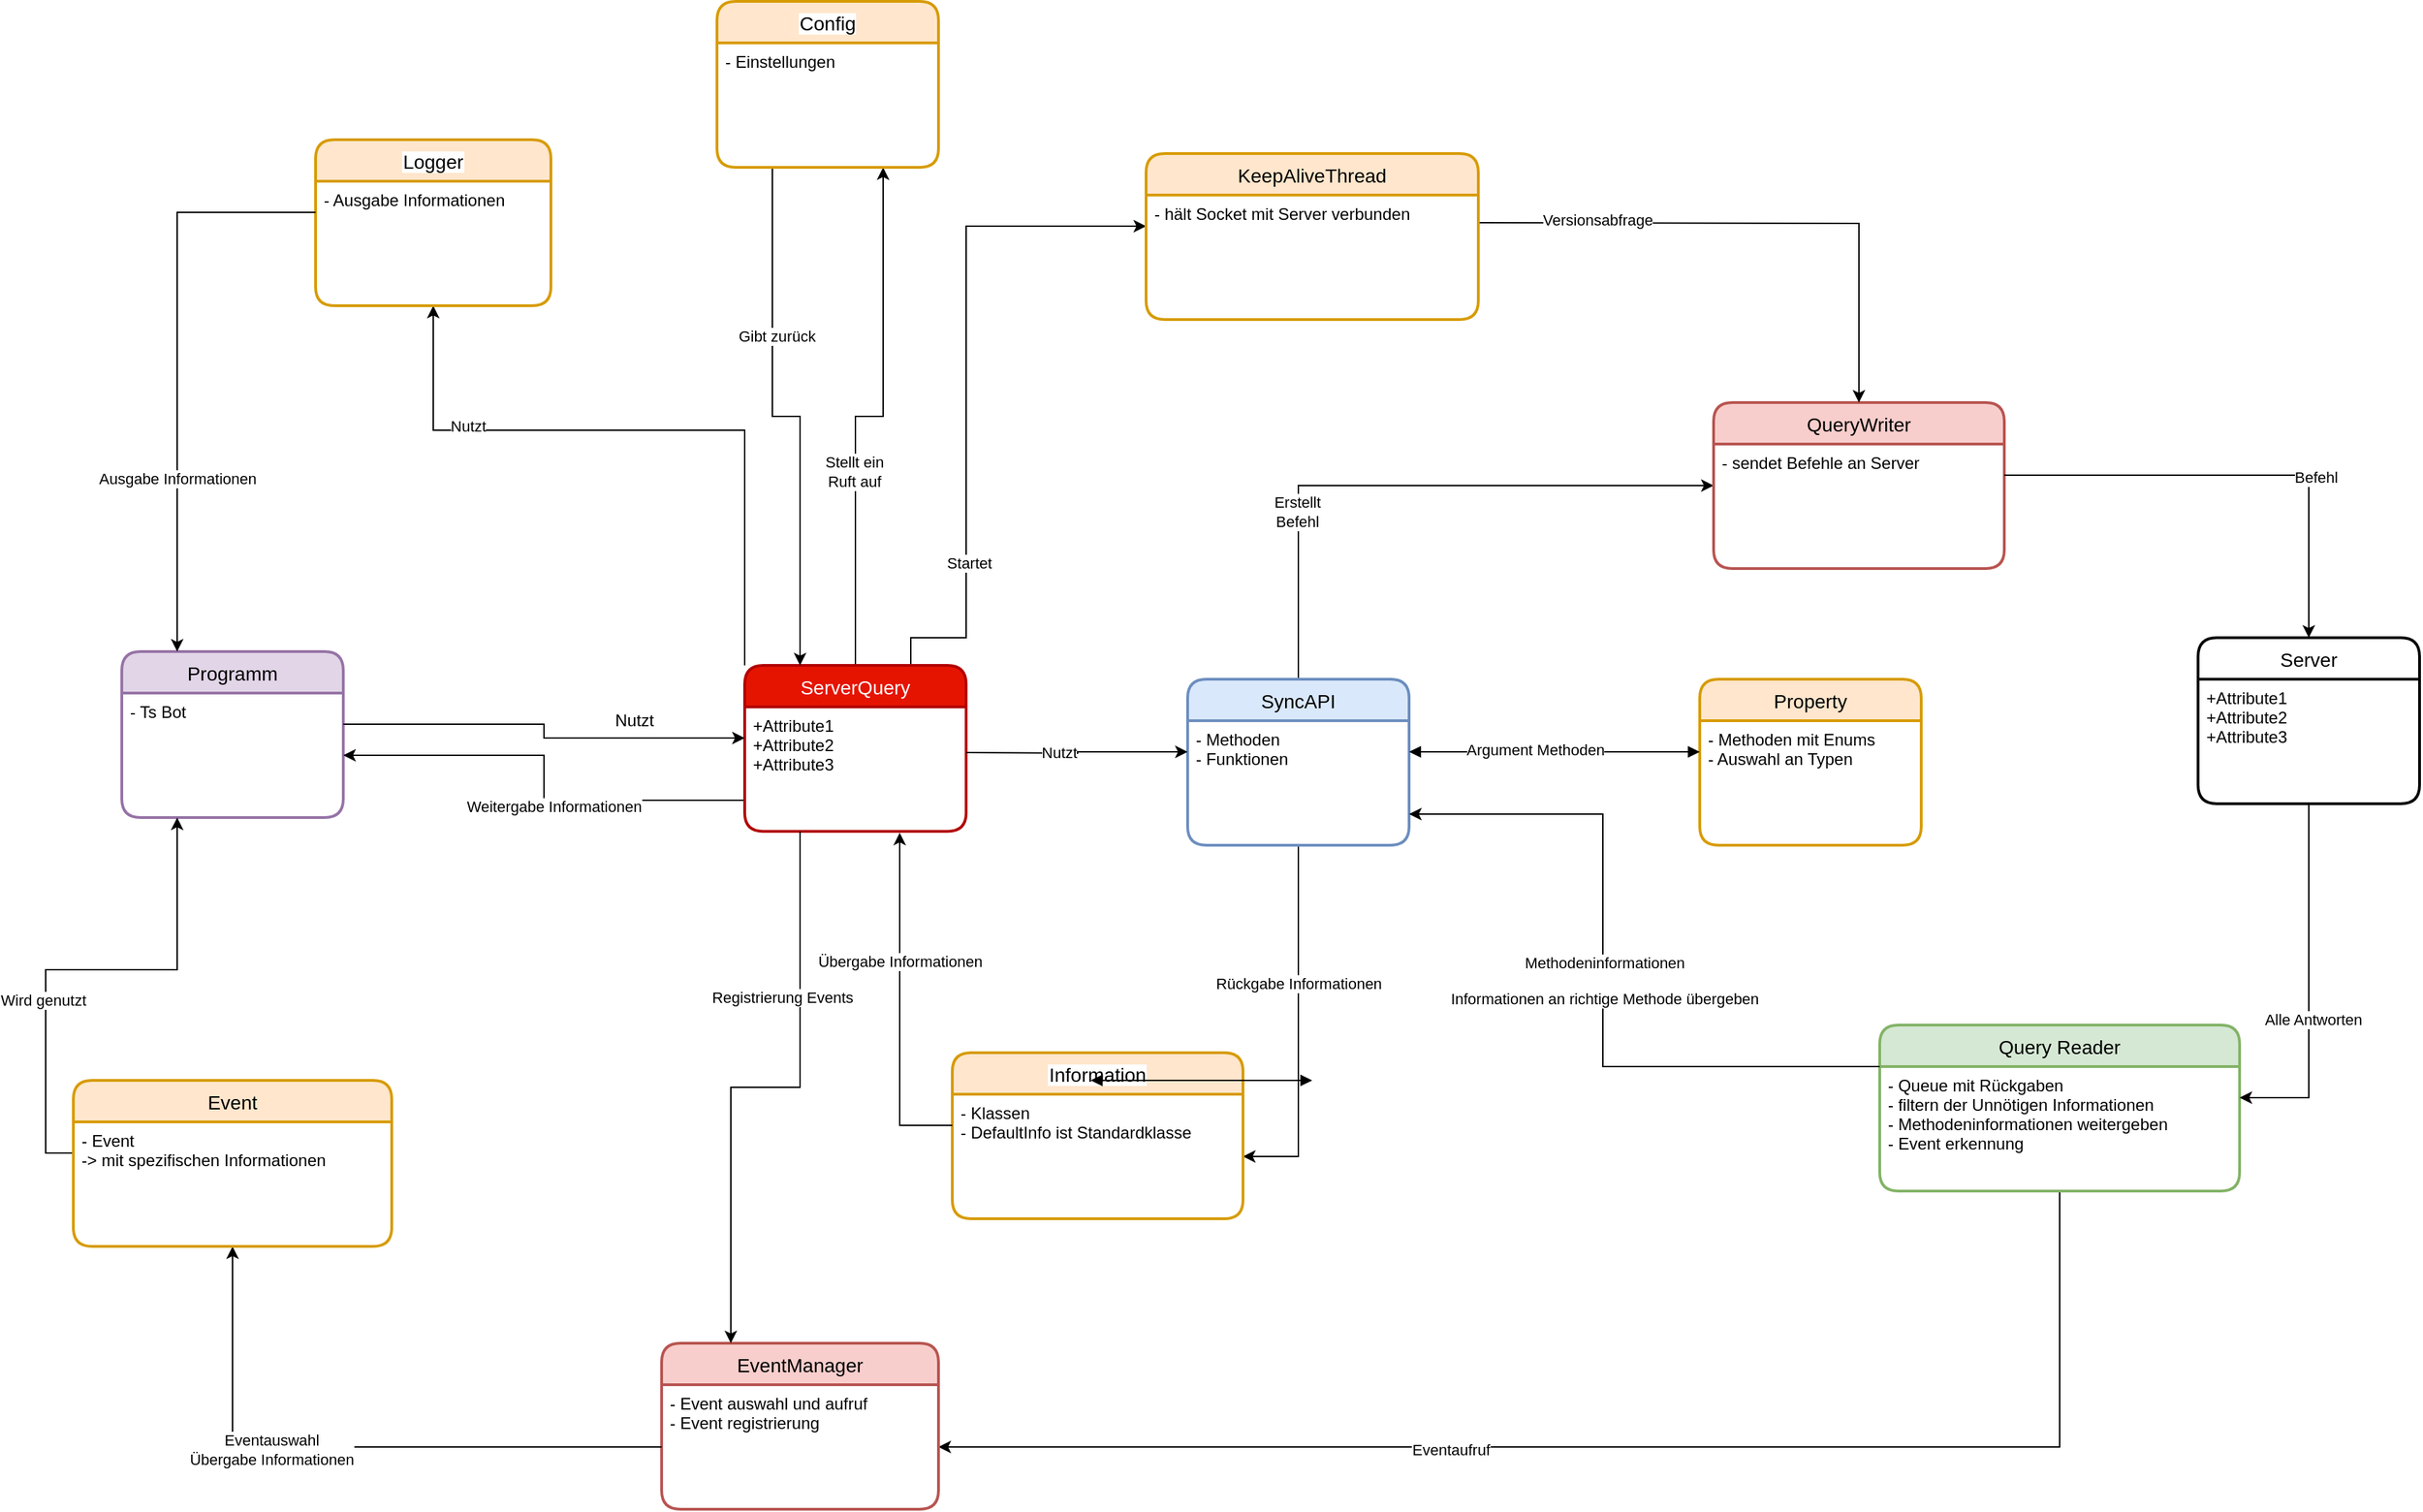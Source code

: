 <mxfile version="14.8.3" type="device"><diagram id="m2glpfvH5ywCTf7RJpZ0" name="Page-1"><mxGraphModel dx="3326" dy="2297" grid="1" gridSize="10" guides="1" tooltips="1" connect="1" arrows="1" fold="1" page="1" pageScale="1" pageWidth="827" pageHeight="1169" math="0" shadow="0"><root><mxCell id="0"/><mxCell id="1" parent="0"/><mxCell id="uwrYkVVjNeGoQ8k8Akw0-9" style="edgeStyle=orthogonalEdgeStyle;rounded=0;orthogonalLoop=1;jettySize=auto;html=1;exitX=0.5;exitY=0;exitDx=0;exitDy=0;entryX=0;entryY=0.5;entryDx=0;entryDy=0;" parent="1" source="uwrYkVVjNeGoQ8k8Akw0-1" target="uwrYkVVjNeGoQ8k8Akw0-3" edge="1"><mxGeometry relative="1" as="geometry"/></mxCell><mxCell id="uwrYkVVjNeGoQ8k8Akw0-10" value="Erstellt &lt;br&gt;&lt;div&gt;Befehl&lt;/div&gt;" style="edgeLabel;html=1;align=center;verticalAlign=middle;resizable=0;points=[];" parent="uwrYkVVjNeGoQ8k8Akw0-9" vertex="1" connectable="0"><mxGeometry x="-0.451" y="1" relative="1" as="geometry"><mxPoint as="offset"/></mxGeometry></mxCell><mxCell id="YSjbmUoF3AUF8zh7krCH-42" style="edgeStyle=orthogonalEdgeStyle;rounded=0;orthogonalLoop=1;jettySize=auto;html=1;exitX=0.5;exitY=1;exitDx=0;exitDy=0;entryX=1;entryY=0.5;entryDx=0;entryDy=0;" parent="1" source="uwrYkVVjNeGoQ8k8Akw0-1" target="YSjbmUoF3AUF8zh7krCH-41" edge="1"><mxGeometry relative="1" as="geometry"/></mxCell><mxCell id="YSjbmUoF3AUF8zh7krCH-44" value="Rückgabe Informationen" style="edgeLabel;html=1;align=center;verticalAlign=middle;resizable=0;points=[];" parent="YSjbmUoF3AUF8zh7krCH-42" vertex="1" connectable="0"><mxGeometry x="0.111" y="2" relative="1" as="geometry"><mxPoint x="-2" y="-47" as="offset"/></mxGeometry></mxCell><mxCell id="uwrYkVVjNeGoQ8k8Akw0-1" value="SyncAPI" style="swimlane;childLayout=stackLayout;horizontal=1;startSize=30;horizontalStack=0;rounded=1;fontSize=14;fontStyle=0;strokeWidth=2;resizeParent=0;resizeLast=1;shadow=0;dashed=0;align=center;fillColor=#dae8fc;strokeColor=#6c8ebf;" parent="1" vertex="1"><mxGeometry x="10" y="330" width="160" height="120" as="geometry"/></mxCell><mxCell id="uwrYkVVjNeGoQ8k8Akw0-2" value="- Methoden&#xA;- Funktionen&#xA;" style="align=left;strokeColor=none;fillColor=none;spacingLeft=4;fontSize=12;verticalAlign=top;resizable=0;rotatable=0;part=1;" parent="uwrYkVVjNeGoQ8k8Akw0-1" vertex="1"><mxGeometry y="30" width="160" height="90" as="geometry"/></mxCell><mxCell id="uwrYkVVjNeGoQ8k8Akw0-3" value="QueryWriter" style="swimlane;childLayout=stackLayout;horizontal=1;startSize=30;horizontalStack=0;rounded=1;fontSize=14;fontStyle=0;strokeWidth=2;resizeParent=0;resizeLast=1;shadow=0;dashed=0;align=center;fillColor=#f8cecc;strokeColor=#b85450;" parent="1" vertex="1"><mxGeometry x="390" y="130" width="210" height="120" as="geometry"/></mxCell><mxCell id="uwrYkVVjNeGoQ8k8Akw0-4" value="- sendet Befehle an Server&#xA;" style="align=left;strokeColor=none;fillColor=none;spacingLeft=4;fontSize=12;verticalAlign=top;resizable=0;rotatable=0;part=1;" parent="uwrYkVVjNeGoQ8k8Akw0-3" vertex="1"><mxGeometry y="30" width="210" height="90" as="geometry"/></mxCell><mxCell id="uwrYkVVjNeGoQ8k8Akw0-36" style="edgeStyle=orthogonalEdgeStyle;rounded=0;orthogonalLoop=1;jettySize=auto;html=1;entryX=1;entryY=0.5;entryDx=0;entryDy=0;" parent="1" source="uwrYkVVjNeGoQ8k8Akw0-11" target="uwrYkVVjNeGoQ8k8Akw0-35" edge="1"><mxGeometry relative="1" as="geometry"><Array as="points"><mxPoint x="640" y="885"/></Array></mxGeometry></mxCell><mxCell id="uwrYkVVjNeGoQ8k8Akw0-38" value="Eventaufruf" style="edgeLabel;html=1;align=center;verticalAlign=middle;resizable=0;points=[];" parent="uwrYkVVjNeGoQ8k8Akw0-36" vertex="1" connectable="0"><mxGeometry x="0.257" y="2" relative="1" as="geometry"><mxPoint as="offset"/></mxGeometry></mxCell><mxCell id="uwrYkVVjNeGoQ8k8Akw0-11" value="Query Reader" style="swimlane;childLayout=stackLayout;horizontal=1;startSize=30;horizontalStack=0;rounded=1;fontSize=14;fontStyle=0;strokeWidth=2;resizeParent=0;resizeLast=1;shadow=0;dashed=0;align=center;fillColor=#d5e8d4;strokeColor=#82b366;" parent="1" vertex="1"><mxGeometry x="510" y="580" width="260" height="120" as="geometry"/></mxCell><mxCell id="uwrYkVVjNeGoQ8k8Akw0-12" value="- Queue mit Rückgaben&#xA;- filtern der Unnötigen Informationen&#xA;- Methodeninformationen weitergeben&#xA;- Event erkennung&#xA;" style="align=left;strokeColor=none;fillColor=none;spacingLeft=4;fontSize=12;verticalAlign=top;resizable=0;rotatable=0;part=1;" parent="uwrYkVVjNeGoQ8k8Akw0-11" vertex="1"><mxGeometry y="30" width="260" height="90" as="geometry"/></mxCell><mxCell id="uwrYkVVjNeGoQ8k8Akw0-13" value="Server" style="swimlane;childLayout=stackLayout;horizontal=1;startSize=30;horizontalStack=0;rounded=1;fontSize=14;fontStyle=0;strokeWidth=2;resizeParent=0;resizeLast=1;shadow=0;dashed=0;align=center;" parent="1" vertex="1"><mxGeometry x="740" y="300" width="160" height="120" as="geometry"/></mxCell><mxCell id="uwrYkVVjNeGoQ8k8Akw0-14" value="+Attribute1&#xA;+Attribute2&#xA;+Attribute3" style="align=left;strokeColor=none;fillColor=none;spacingLeft=4;fontSize=12;verticalAlign=top;resizable=0;rotatable=0;part=1;" parent="uwrYkVVjNeGoQ8k8Akw0-13" vertex="1"><mxGeometry y="30" width="160" height="90" as="geometry"/></mxCell><mxCell id="uwrYkVVjNeGoQ8k8Akw0-15" style="edgeStyle=orthogonalEdgeStyle;rounded=0;orthogonalLoop=1;jettySize=auto;html=1;exitX=1;exitY=0.25;exitDx=0;exitDy=0;entryX=0.5;entryY=0;entryDx=0;entryDy=0;" parent="1" source="uwrYkVVjNeGoQ8k8Akw0-4" target="uwrYkVVjNeGoQ8k8Akw0-13" edge="1"><mxGeometry relative="1" as="geometry"><Array as="points"><mxPoint x="820" y="183"/></Array></mxGeometry></mxCell><mxCell id="uwrYkVVjNeGoQ8k8Akw0-16" value="Befehl" style="edgeLabel;html=1;align=center;verticalAlign=middle;resizable=0;points=[];" parent="uwrYkVVjNeGoQ8k8Akw0-15" vertex="1" connectable="0"><mxGeometry x="0.314" y="5" relative="1" as="geometry"><mxPoint as="offset"/></mxGeometry></mxCell><mxCell id="uwrYkVVjNeGoQ8k8Akw0-20" style="edgeStyle=orthogonalEdgeStyle;rounded=0;orthogonalLoop=1;jettySize=auto;html=1;exitX=0.5;exitY=1;exitDx=0;exitDy=0;entryX=1;entryY=0.25;entryDx=0;entryDy=0;" parent="1" source="uwrYkVVjNeGoQ8k8Akw0-14" target="uwrYkVVjNeGoQ8k8Akw0-12" edge="1"><mxGeometry relative="1" as="geometry"/></mxCell><mxCell id="uwrYkVVjNeGoQ8k8Akw0-21" value="Alle Antworten" style="edgeLabel;html=1;align=center;verticalAlign=middle;resizable=0;points=[];" parent="uwrYkVVjNeGoQ8k8Akw0-20" vertex="1" connectable="0"><mxGeometry x="0.187" y="3" relative="1" as="geometry"><mxPoint as="offset"/></mxGeometry></mxCell><mxCell id="uwrYkVVjNeGoQ8k8Akw0-26" value="Programm" style="swimlane;childLayout=stackLayout;horizontal=1;startSize=30;horizontalStack=0;rounded=1;fontSize=14;fontStyle=0;strokeWidth=2;resizeParent=0;resizeLast=1;shadow=0;dashed=0;align=center;fillColor=#e1d5e7;strokeColor=#9673a6;" parent="1" vertex="1"><mxGeometry x="-760" y="310" width="160" height="120" as="geometry"><mxRectangle x="-390" y="330" width="110" height="30" as="alternateBounds"/></mxGeometry></mxCell><mxCell id="uwrYkVVjNeGoQ8k8Akw0-27" value="- Ts Bot&#xA;" style="align=left;strokeColor=none;fillColor=none;spacingLeft=4;fontSize=12;verticalAlign=top;resizable=0;rotatable=0;part=1;" parent="uwrYkVVjNeGoQ8k8Akw0-26" vertex="1"><mxGeometry y="30" width="160" height="90" as="geometry"/></mxCell><mxCell id="uwrYkVVjNeGoQ8k8Akw0-34" value="EventManager" style="swimlane;childLayout=stackLayout;horizontal=1;startSize=30;horizontalStack=0;rounded=1;fontSize=14;fontStyle=0;strokeWidth=2;resizeParent=0;resizeLast=1;shadow=0;dashed=0;align=center;fillColor=#f8cecc;strokeColor=#b85450;" parent="1" vertex="1"><mxGeometry x="-370" y="810" width="200" height="120" as="geometry"><mxRectangle x="10" y="770" width="140" height="30" as="alternateBounds"/></mxGeometry></mxCell><mxCell id="uwrYkVVjNeGoQ8k8Akw0-35" value="- Event auswahl und aufruf&#xA;- Event registrierung&#xA;" style="align=left;strokeColor=none;fillColor=none;spacingLeft=4;fontSize=12;verticalAlign=top;resizable=0;rotatable=0;part=1;" parent="uwrYkVVjNeGoQ8k8Akw0-34" vertex="1"><mxGeometry y="30" width="200" height="90" as="geometry"/></mxCell><mxCell id="uwrYkVVjNeGoQ8k8Akw0-39" style="edgeStyle=orthogonalEdgeStyle;rounded=0;orthogonalLoop=1;jettySize=auto;html=1;entryX=0.5;entryY=1;entryDx=0;entryDy=0;" parent="1" source="uwrYkVVjNeGoQ8k8Akw0-35" target="YSjbmUoF3AUF8zh7krCH-21" edge="1"><mxGeometry relative="1" as="geometry"><mxPoint x="-510" y="720" as="targetPoint"/></mxGeometry></mxCell><mxCell id="uwrYkVVjNeGoQ8k8Akw0-40" value="&lt;div&gt;Eventauswahl&lt;/div&gt;&lt;div&gt;Übergabe Informationen&lt;br&gt;&lt;/div&gt;" style="edgeLabel;html=1;align=center;verticalAlign=middle;resizable=0;points=[];" parent="uwrYkVVjNeGoQ8k8Akw0-39" vertex="1" connectable="0"><mxGeometry x="0.242" y="2" relative="1" as="geometry"><mxPoint as="offset"/></mxGeometry></mxCell><mxCell id="YSjbmUoF3AUF8zh7krCH-4" style="edgeStyle=orthogonalEdgeStyle;rounded=0;orthogonalLoop=1;jettySize=auto;html=1;exitX=1;exitY=0.5;exitDx=0;exitDy=0;entryX=0.5;entryY=0;entryDx=0;entryDy=0;" parent="1" target="uwrYkVVjNeGoQ8k8Akw0-3" edge="1"><mxGeometry relative="1" as="geometry"><mxPoint x="220" as="sourcePoint"/></mxGeometry></mxCell><mxCell id="YSjbmUoF3AUF8zh7krCH-11" value="Versionsabfrage" style="edgeLabel;html=1;align=center;verticalAlign=middle;resizable=0;points=[];" parent="YSjbmUoF3AUF8zh7krCH-4" vertex="1" connectable="0"><mxGeometry x="-0.578" y="2" relative="1" as="geometry"><mxPoint as="offset"/></mxGeometry></mxCell><mxCell id="YSjbmUoF3AUF8zh7krCH-9" style="edgeStyle=orthogonalEdgeStyle;rounded=0;orthogonalLoop=1;jettySize=auto;html=1;exitX=0.75;exitY=0;exitDx=0;exitDy=0;entryX=0;entryY=0.25;entryDx=0;entryDy=0;" parent="1" source="YSjbmUoF3AUF8zh7krCH-6" target="YSjbmUoF3AUF8zh7krCH-15" edge="1"><mxGeometry relative="1" as="geometry"><mxPoint x="-370" y="20" as="targetPoint"/><Array as="points"><mxPoint x="-190" y="300"/><mxPoint x="-150" y="300"/><mxPoint x="-150" y="3"/></Array></mxGeometry></mxCell><mxCell id="YSjbmUoF3AUF8zh7krCH-12" value="Startet" style="edgeLabel;html=1;align=center;verticalAlign=middle;resizable=0;points=[];" parent="YSjbmUoF3AUF8zh7krCH-9" vertex="1" connectable="0"><mxGeometry x="-0.53" y="-2" relative="1" as="geometry"><mxPoint as="offset"/></mxGeometry></mxCell><mxCell id="YSjbmUoF3AUF8zh7krCH-61" style="edgeStyle=orthogonalEdgeStyle;rounded=0;orthogonalLoop=1;jettySize=auto;html=1;exitX=0;exitY=0;exitDx=0;exitDy=0;entryX=0.5;entryY=1;entryDx=0;entryDy=0;" parent="1" source="YSjbmUoF3AUF8zh7krCH-6" target="YSjbmUoF3AUF8zh7krCH-55" edge="1"><mxGeometry relative="1" as="geometry"><Array as="points"><mxPoint x="-310" y="150"/><mxPoint x="-535" y="150"/></Array></mxGeometry></mxCell><mxCell id="YSjbmUoF3AUF8zh7krCH-62" value="&lt;div&gt;Nutzt&lt;/div&gt;" style="edgeLabel;html=1;align=center;verticalAlign=middle;resizable=0;points=[];" parent="YSjbmUoF3AUF8zh7krCH-61" vertex="1" connectable="0"><mxGeometry x="0.528" y="-3" relative="1" as="geometry"><mxPoint as="offset"/></mxGeometry></mxCell><mxCell id="PMdevaO7Xm47gc5zWM-a-1" style="edgeStyle=orthogonalEdgeStyle;rounded=0;orthogonalLoop=1;jettySize=auto;html=1;exitX=0.5;exitY=0;exitDx=0;exitDy=0;" edge="1" parent="1" source="YSjbmUoF3AUF8zh7krCH-6"><mxGeometry relative="1" as="geometry"><mxPoint x="-210" y="-40" as="targetPoint"/><Array as="points"><mxPoint x="-230" y="140"/><mxPoint x="-210" y="140"/></Array></mxGeometry></mxCell><mxCell id="PMdevaO7Xm47gc5zWM-a-2" value="&lt;div&gt;Stellt ein&lt;/div&gt;Ruft auf" style="edgeLabel;html=1;align=center;verticalAlign=middle;resizable=0;points=[];" vertex="1" connectable="0" parent="PMdevaO7Xm47gc5zWM-a-1"><mxGeometry x="-0.263" y="1" relative="1" as="geometry"><mxPoint as="offset"/></mxGeometry></mxCell><mxCell id="PMdevaO7Xm47gc5zWM-a-8" style="edgeStyle=orthogonalEdgeStyle;rounded=0;orthogonalLoop=1;jettySize=auto;html=1;exitX=0;exitY=0.75;exitDx=0;exitDy=0;entryX=1;entryY=0.5;entryDx=0;entryDy=0;" edge="1" parent="1" source="YSjbmUoF3AUF8zh7krCH-7" target="uwrYkVVjNeGoQ8k8Akw0-27"><mxGeometry relative="1" as="geometry"/></mxCell><mxCell id="PMdevaO7Xm47gc5zWM-a-9" value="Weitergabe Informationen" style="edgeLabel;html=1;align=center;verticalAlign=middle;resizable=0;points=[];" vertex="1" connectable="0" parent="PMdevaO7Xm47gc5zWM-a-8"><mxGeometry x="-0.141" y="4" relative="1" as="geometry"><mxPoint as="offset"/></mxGeometry></mxCell><mxCell id="YSjbmUoF3AUF8zh7krCH-6" value="ServerQuery" style="swimlane;childLayout=stackLayout;horizontal=1;startSize=30;horizontalStack=0;rounded=1;fontSize=14;fontStyle=0;strokeWidth=2;resizeParent=0;resizeLast=1;shadow=0;dashed=0;align=center;fillColor=#e51400;strokeColor=#B20000;fontColor=#ffffff;" parent="1" vertex="1"><mxGeometry x="-310" y="320" width="160" height="120" as="geometry"/></mxCell><mxCell id="YSjbmUoF3AUF8zh7krCH-7" value="+Attribute1&#xA;+Attribute2&#xA;+Attribute3" style="align=left;strokeColor=none;fillColor=none;spacingLeft=4;fontSize=12;verticalAlign=top;resizable=0;rotatable=0;part=1;" parent="YSjbmUoF3AUF8zh7krCH-6" vertex="1"><mxGeometry y="30" width="160" height="90" as="geometry"/></mxCell><mxCell id="YSjbmUoF3AUF8zh7krCH-10" style="edgeStyle=orthogonalEdgeStyle;rounded=0;orthogonalLoop=1;jettySize=auto;html=1;entryX=0;entryY=0.25;entryDx=0;entryDy=0;" parent="1" target="uwrYkVVjNeGoQ8k8Akw0-2" edge="1"><mxGeometry relative="1" as="geometry"><mxPoint x="-150" y="383" as="sourcePoint"/></mxGeometry></mxCell><mxCell id="YSjbmUoF3AUF8zh7krCH-52" value="&lt;div&gt;Nutzt&lt;/div&gt;" style="edgeLabel;html=1;align=center;verticalAlign=middle;resizable=0;points=[];" parent="YSjbmUoF3AUF8zh7krCH-10" vertex="1" connectable="0"><mxGeometry x="-0.165" y="1" relative="1" as="geometry"><mxPoint as="offset"/></mxGeometry></mxCell><mxCell id="YSjbmUoF3AUF8zh7krCH-14" value="KeepAliveThread" style="swimlane;childLayout=stackLayout;horizontal=1;startSize=30;horizontalStack=0;rounded=1;fontSize=14;fontStyle=0;strokeWidth=2;resizeParent=0;resizeLast=1;shadow=0;dashed=0;align=center;swimlaneFillColor=none;fillColor=#ffe6cc;strokeColor=#d79b00;" parent="1" vertex="1"><mxGeometry x="-20" y="-50" width="240" height="120" as="geometry"/></mxCell><mxCell id="YSjbmUoF3AUF8zh7krCH-15" value="- hält Socket mit Server verbunden" style="align=left;strokeColor=none;fillColor=none;spacingLeft=4;fontSize=12;verticalAlign=top;resizable=0;rotatable=0;part=1;" parent="YSjbmUoF3AUF8zh7krCH-14" vertex="1"><mxGeometry y="30" width="240" height="90" as="geometry"/></mxCell><mxCell id="YSjbmUoF3AUF8zh7krCH-17" style="edgeStyle=orthogonalEdgeStyle;rounded=0;orthogonalLoop=1;jettySize=auto;html=1;exitX=1;exitY=0.25;exitDx=0;exitDy=0;entryX=0;entryY=0.25;entryDx=0;entryDy=0;" parent="1" source="uwrYkVVjNeGoQ8k8Akw0-27" target="YSjbmUoF3AUF8zh7krCH-7" edge="1"><mxGeometry relative="1" as="geometry"><Array as="points"><mxPoint x="-455" y="363"/><mxPoint x="-455" y="373"/></Array></mxGeometry></mxCell><mxCell id="YSjbmUoF3AUF8zh7krCH-18" value="&lt;div&gt;Nutzt&lt;/div&gt;" style="text;html=1;align=center;verticalAlign=middle;resizable=0;points=[];autosize=1;strokeColor=none;" parent="1" vertex="1"><mxGeometry x="-415" y="350" width="50" height="20" as="geometry"/></mxCell><mxCell id="YSjbmUoF3AUF8zh7krCH-24" style="edgeStyle=orthogonalEdgeStyle;rounded=0;orthogonalLoop=1;jettySize=auto;html=1;exitX=0;exitY=0.25;exitDx=0;exitDy=0;entryX=0.25;entryY=1;entryDx=0;entryDy=0;" parent="1" source="YSjbmUoF3AUF8zh7krCH-21" target="uwrYkVVjNeGoQ8k8Akw0-27" edge="1"><mxGeometry relative="1" as="geometry"/></mxCell><mxCell id="YSjbmUoF3AUF8zh7krCH-26" value="Wird genutzt" style="edgeLabel;html=1;align=center;verticalAlign=middle;resizable=0;points=[];" parent="YSjbmUoF3AUF8zh7krCH-24" vertex="1" connectable="0"><mxGeometry x="-0.271" y="2" relative="1" as="geometry"><mxPoint as="offset"/></mxGeometry></mxCell><mxCell id="YSjbmUoF3AUF8zh7krCH-20" value="Event" style="swimlane;childLayout=stackLayout;horizontal=1;startSize=30;horizontalStack=0;rounded=1;fontSize=14;fontStyle=0;strokeWidth=2;resizeParent=0;resizeLast=1;shadow=0;dashed=0;align=center;fillColor=#ffe6cc;strokeColor=#d79b00;" parent="1" vertex="1"><mxGeometry x="-795" y="620" width="230" height="120" as="geometry"/></mxCell><mxCell id="YSjbmUoF3AUF8zh7krCH-21" value="- Event &#xA;-&gt; mit spezifischen Informationen" style="align=left;strokeColor=none;fillColor=none;spacingLeft=4;fontSize=12;verticalAlign=top;resizable=0;rotatable=0;part=1;" parent="YSjbmUoF3AUF8zh7krCH-20" vertex="1"><mxGeometry y="30" width="230" height="90" as="geometry"/></mxCell><mxCell id="YSjbmUoF3AUF8zh7krCH-29" value="Property" style="swimlane;childLayout=stackLayout;horizontal=1;startSize=30;horizontalStack=0;rounded=1;fontSize=14;fontStyle=0;strokeWidth=2;resizeParent=0;resizeLast=1;shadow=0;dashed=0;align=center;fillColor=#ffe6cc;strokeColor=#d79b00;" parent="1" vertex="1"><mxGeometry x="380" y="330" width="160" height="120" as="geometry"/></mxCell><mxCell id="YSjbmUoF3AUF8zh7krCH-30" value="- Methoden mit Enums&#xA;- Auswahl an Typen&#xA;" style="align=left;strokeColor=none;fillColor=none;spacingLeft=4;fontSize=12;verticalAlign=top;resizable=0;rotatable=0;part=1;" parent="YSjbmUoF3AUF8zh7krCH-29" vertex="1"><mxGeometry y="30" width="160" height="90" as="geometry"/></mxCell><mxCell id="YSjbmUoF3AUF8zh7krCH-40" value="Information" style="swimlane;childLayout=stackLayout;horizontal=1;startSize=30;horizontalStack=0;rounded=1;fontSize=14;fontStyle=0;strokeWidth=2;resizeParent=0;resizeLast=1;shadow=0;dashed=0;align=center;labelBackgroundColor=#ffffff;fillColor=#ffe6cc;strokeColor=#d79b00;" parent="1" vertex="1"><mxGeometry x="-160" y="600" width="210" height="120" as="geometry"/></mxCell><mxCell id="YSjbmUoF3AUF8zh7krCH-41" value="- Klassen&#xA;- DefaultInfo ist Standardklasse&#xA;" style="align=left;strokeColor=none;fillColor=none;spacingLeft=4;fontSize=12;verticalAlign=top;resizable=0;rotatable=0;part=1;" parent="YSjbmUoF3AUF8zh7krCH-40" vertex="1"><mxGeometry y="30" width="210" height="90" as="geometry"/></mxCell><mxCell id="YSjbmUoF3AUF8zh7krCH-43" style="edgeStyle=orthogonalEdgeStyle;rounded=0;orthogonalLoop=1;jettySize=auto;html=1;exitX=0;exitY=0.25;exitDx=0;exitDy=0;entryX=0.7;entryY=1.011;entryDx=0;entryDy=0;entryPerimeter=0;" parent="1" source="YSjbmUoF3AUF8zh7krCH-41" target="YSjbmUoF3AUF8zh7krCH-7" edge="1"><mxGeometry relative="1" as="geometry"/></mxCell><mxCell id="YSjbmUoF3AUF8zh7krCH-53" value="Übergabe Informationen" style="edgeLabel;html=1;align=center;verticalAlign=middle;resizable=0;points=[];" parent="YSjbmUoF3AUF8zh7krCH-43" vertex="1" connectable="0"><mxGeometry x="0.263" relative="1" as="geometry"><mxPoint y="1" as="offset"/></mxGeometry></mxCell><mxCell id="YSjbmUoF3AUF8zh7krCH-45" style="edgeStyle=orthogonalEdgeStyle;rounded=0;orthogonalLoop=1;jettySize=auto;html=1;exitX=0.25;exitY=1;exitDx=0;exitDy=0;entryX=0.25;entryY=0;entryDx=0;entryDy=0;" parent="1" source="YSjbmUoF3AUF8zh7krCH-7" target="uwrYkVVjNeGoQ8k8Akw0-34" edge="1"><mxGeometry relative="1" as="geometry"/></mxCell><mxCell id="YSjbmUoF3AUF8zh7krCH-46" value="Registrierung Events" style="edgeLabel;html=1;align=center;verticalAlign=middle;resizable=0;points=[];" parent="YSjbmUoF3AUF8zh7krCH-45" vertex="1" connectable="0"><mxGeometry x="-0.055" y="2" relative="1" as="geometry"><mxPoint y="-67" as="offset"/></mxGeometry></mxCell><mxCell id="YSjbmUoF3AUF8zh7krCH-48" style="edgeStyle=orthogonalEdgeStyle;rounded=0;orthogonalLoop=1;jettySize=auto;html=1;exitX=0;exitY=0;exitDx=0;exitDy=0;entryX=1;entryY=0.75;entryDx=0;entryDy=0;" parent="1" source="uwrYkVVjNeGoQ8k8Akw0-12" target="uwrYkVVjNeGoQ8k8Akw0-2" edge="1"><mxGeometry relative="1" as="geometry"><Array as="points"><mxPoint x="310" y="610"/><mxPoint x="310" y="428"/></Array></mxGeometry></mxCell><mxCell id="YSjbmUoF3AUF8zh7krCH-49" value="&lt;div&gt;Methodeninformationen&lt;/div&gt;&lt;div&gt;&lt;br&gt;&lt;/div&gt;&lt;div&gt;Informationen an richtige Methode übergeben&lt;/div&gt;" style="edgeLabel;html=1;align=center;verticalAlign=middle;resizable=0;points=[];" parent="YSjbmUoF3AUF8zh7krCH-48" vertex="1" connectable="0"><mxGeometry x="0.002" y="-1" relative="1" as="geometry"><mxPoint as="offset"/></mxGeometry></mxCell><mxCell id="YSjbmUoF3AUF8zh7krCH-54" value="Logger" style="swimlane;childLayout=stackLayout;horizontal=1;startSize=30;horizontalStack=0;rounded=1;fontSize=14;fontStyle=0;strokeWidth=2;resizeParent=0;resizeLast=1;shadow=0;dashed=0;align=center;labelBackgroundColor=#ffffff;fillColor=#ffe6cc;strokeColor=#d79b00;" parent="1" vertex="1"><mxGeometry x="-620" y="-60" width="170" height="120" as="geometry"/></mxCell><mxCell id="YSjbmUoF3AUF8zh7krCH-55" value="- Ausgabe Informationen" style="align=left;strokeColor=none;fillColor=none;spacingLeft=4;fontSize=12;verticalAlign=top;resizable=0;rotatable=0;part=1;" parent="YSjbmUoF3AUF8zh7krCH-54" vertex="1"><mxGeometry y="30" width="170" height="90" as="geometry"/></mxCell><mxCell id="YSjbmUoF3AUF8zh7krCH-58" style="edgeStyle=orthogonalEdgeStyle;rounded=0;orthogonalLoop=1;jettySize=auto;html=1;exitX=0;exitY=0.25;exitDx=0;exitDy=0;entryX=0.25;entryY=0;entryDx=0;entryDy=0;" parent="1" source="YSjbmUoF3AUF8zh7krCH-55" target="uwrYkVVjNeGoQ8k8Akw0-26" edge="1"><mxGeometry relative="1" as="geometry"/></mxCell><mxCell id="YSjbmUoF3AUF8zh7krCH-59" value="Ausgabe Informationen" style="edgeLabel;html=1;align=center;verticalAlign=middle;resizable=0;points=[];" parent="YSjbmUoF3AUF8zh7krCH-58" vertex="1" connectable="0"><mxGeometry x="0.395" relative="1" as="geometry"><mxPoint y="1" as="offset"/></mxGeometry></mxCell><mxCell id="PMdevaO7Xm47gc5zWM-a-4" style="edgeStyle=orthogonalEdgeStyle;rounded=0;orthogonalLoop=1;jettySize=auto;html=1;exitX=0.25;exitY=1;exitDx=0;exitDy=0;entryX=0.25;entryY=0;entryDx=0;entryDy=0;" edge="1" parent="1" source="YSjbmUoF3AUF8zh7krCH-63" target="YSjbmUoF3AUF8zh7krCH-6"><mxGeometry relative="1" as="geometry"/></mxCell><mxCell id="PMdevaO7Xm47gc5zWM-a-5" value="Gibt zurück" style="edgeLabel;html=1;align=center;verticalAlign=middle;resizable=0;points=[];" vertex="1" connectable="0" parent="PMdevaO7Xm47gc5zWM-a-4"><mxGeometry x="-0.358" y="3" relative="1" as="geometry"><mxPoint as="offset"/></mxGeometry></mxCell><mxCell id="YSjbmUoF3AUF8zh7krCH-63" value="Config" style="swimlane;childLayout=stackLayout;horizontal=1;startSize=30;horizontalStack=0;rounded=1;fontSize=14;fontStyle=0;strokeWidth=2;resizeParent=0;resizeLast=1;shadow=0;dashed=0;align=center;labelBackgroundColor=#ffffff;fillColor=#ffe6cc;strokeColor=#d79b00;" parent="1" vertex="1"><mxGeometry x="-330" y="-160" width="160" height="120" as="geometry"/></mxCell><mxCell id="YSjbmUoF3AUF8zh7krCH-64" value="- Einstellungen" style="align=left;strokeColor=none;fillColor=none;spacingLeft=4;fontSize=12;verticalAlign=top;resizable=0;rotatable=0;part=1;" parent="YSjbmUoF3AUF8zh7krCH-63" vertex="1"><mxGeometry y="30" width="160" height="90" as="geometry"/></mxCell><mxCell id="PMdevaO7Xm47gc5zWM-a-20" value="" style="endArrow=block;startArrow=block;endFill=1;startFill=1;html=1;" edge="1" parent="1"><mxGeometry width="160" relative="1" as="geometry"><mxPoint x="-60" y="620" as="sourcePoint"/><mxPoint x="100" y="620" as="targetPoint"/></mxGeometry></mxCell><mxCell id="PMdevaO7Xm47gc5zWM-a-21" value="" style="endArrow=block;startArrow=block;endFill=1;startFill=1;html=1;entryX=0;entryY=0.25;entryDx=0;entryDy=0;exitX=1;exitY=0.25;exitDx=0;exitDy=0;" edge="1" parent="1" source="uwrYkVVjNeGoQ8k8Akw0-2" target="YSjbmUoF3AUF8zh7krCH-30"><mxGeometry width="160" relative="1" as="geometry"><mxPoint x="200" y="383" as="sourcePoint"/><mxPoint x="360" y="370" as="targetPoint"/><Array as="points"/></mxGeometry></mxCell><mxCell id="PMdevaO7Xm47gc5zWM-a-22" value="&lt;div&gt;Argument Methoden&lt;/div&gt;" style="edgeLabel;html=1;align=center;verticalAlign=middle;resizable=0;points=[];" vertex="1" connectable="0" parent="PMdevaO7Xm47gc5zWM-a-21"><mxGeometry x="-0.133" y="3" relative="1" as="geometry"><mxPoint y="1" as="offset"/></mxGeometry></mxCell></root></mxGraphModel></diagram></mxfile>